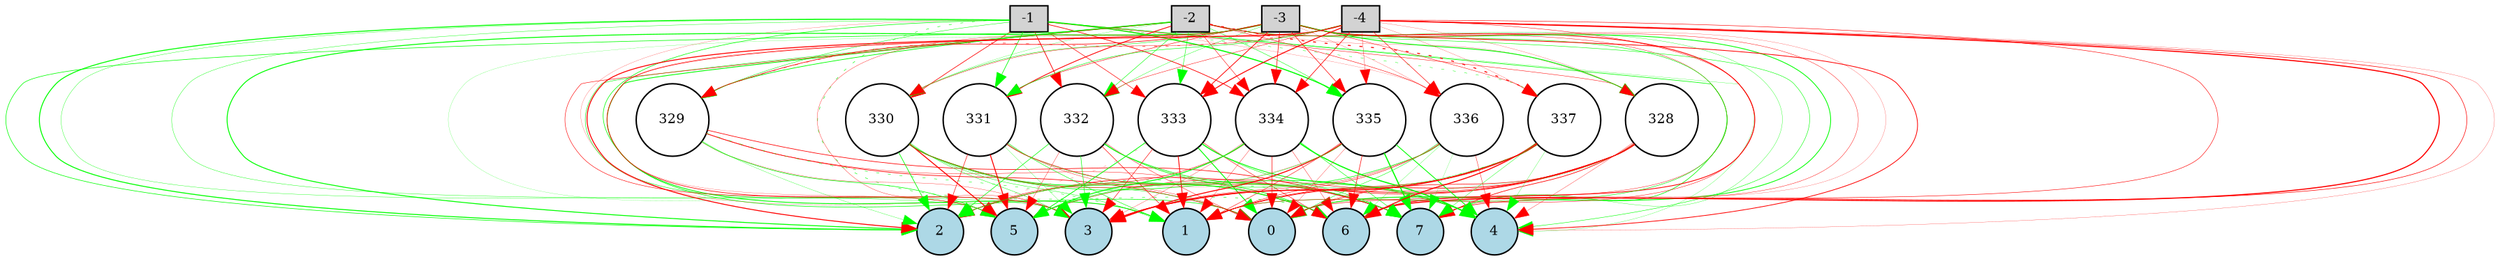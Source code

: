 digraph {
	node [fontsize=9 height=0.2 shape=circle width=0.2]
	-1 [fillcolor=lightgray shape=box style=filled]
	-2 [fillcolor=lightgray shape=box style=filled]
	-3 [fillcolor=lightgray shape=box style=filled]
	-4 [fillcolor=lightgray shape=box style=filled]
	0 [fillcolor=lightblue style=filled]
	1 [fillcolor=lightblue style=filled]
	2 [fillcolor=lightblue style=filled]
	3 [fillcolor=lightblue style=filled]
	4 [fillcolor=lightblue style=filled]
	5 [fillcolor=lightblue style=filled]
	6 [fillcolor=lightblue style=filled]
	7 [fillcolor=lightblue style=filled]
	328 [fillcolor=white style=filled]
	329 [fillcolor=white style=filled]
	330 [fillcolor=white style=filled]
	331 [fillcolor=white style=filled]
	332 [fillcolor=white style=filled]
	333 [fillcolor=white style=filled]
	334 [fillcolor=white style=filled]
	335 [fillcolor=white style=filled]
	336 [fillcolor=white style=filled]
	337 [fillcolor=white style=filled]
	-1 -> 328 [color=red penwidth=0.25883909696705265 style=solid]
	-1 -> 329 [color=green penwidth=0.26532279778282075 style=solid]
	-1 -> 330 [color=red penwidth=0.4107208589091632 style=solid]
	-1 -> 331 [color=green penwidth=0.41026429972188927 style=solid]
	-1 -> 332 [color=red penwidth=0.46916159789171297 style=solid]
	-1 -> 333 [color=red penwidth=0.34494322487368634 style=solid]
	-1 -> 334 [color=red penwidth=0.45106231702571764 style=solid]
	-1 -> 335 [color=green penwidth=0.7476192005940592 style=solid]
	-1 -> 336 [color=red penwidth=0.10540577715388148 style=solid]
	-1 -> 337 [color=green penwidth=0.23447242525471798 style=dotted]
	-2 -> 328 [color=red penwidth=0.13111537900415407 style=solid]
	-2 -> 329 [color=green penwidth=0.44576870156348836 style=solid]
	-2 -> 330 [color=green penwidth=0.13894020431069037 style=solid]
	-2 -> 331 [color=red penwidth=0.5351914419048258 style=solid]
	-2 -> 332 [color=green penwidth=0.3050865840359316 style=solid]
	-2 -> 333 [color=green penwidth=0.29035069765319943 style=solid]
	-2 -> 334 [color=red penwidth=0.2829065613300082 style=solid]
	-2 -> 335 [color=green penwidth=0.2707578956155856 style=solid]
	-2 -> 336 [color=red penwidth=0.28775377203687724 style=solid]
	-2 -> 337 [color=red penwidth=0.6513204722415439 style=dotted]
	-3 -> 328 [color=green penwidth=0.5529740669804337 style=solid]
	-3 -> 329 [color=red penwidth=0.3989070460433767 style=solid]
	-3 -> 330 [color=green penwidth=0.26834540745934643 style=solid]
	-3 -> 331 [color=red penwidth=0.29562117306108054 style=solid]
	-3 -> 332 [color=green penwidth=0.2067438486815231 style=solid]
	-3 -> 333 [color=red penwidth=0.48874672350344794 style=solid]
	-3 -> 334 [color=red penwidth=0.38313598719451947 style=solid]
	-3 -> 335 [color=red penwidth=0.3694119442294569 style=solid]
	-3 -> 336 [color=red penwidth=0.12627532052653773 style=solid]
	-3 -> 337 [color=red penwidth=0.2588744130633066 style=solid]
	-4 -> 328 [color=red penwidth=0.12238151017371404 style=solid]
	-4 -> 329 [color=red penwidth=0.3004610200058475 style=dotted]
	-4 -> 330 [color=red penwidth=0.217889053893852 style=solid]
	-4 -> 331 [color=green penwidth=0.3096335553815468 style=solid]
	-4 -> 332 [color=red penwidth=0.2551266252962765 style=solid]
	-4 -> 333 [color=red penwidth=0.6226388843228783 style=solid]
	-4 -> 334 [color=red penwidth=0.41345056576042616 style=solid]
	-4 -> 335 [color=red penwidth=0.18476191871529415 style=solid]
	-4 -> 336 [color=red penwidth=0.3304039893389411 style=solid]
	-4 -> 337 [color=red penwidth=0.1265643664963718 style=solid]
	328 -> 0 [color=red penwidth=0.3582367426514367 style=solid]
	328 -> 1 [color=red penwidth=0.4582447083212311 style=solid]
	328 -> 2 [color=red penwidth=0.37217067983743646 style=solid]
	328 -> 3 [color=red penwidth=0.47982331863501515 style=solid]
	328 -> 4 [color=red penwidth=0.1780955390109701 style=solid]
	328 -> 5 [color=red penwidth=0.2977271373102689 style=solid]
	328 -> 6 [color=green penwidth=0.10297214961037232 style=solid]
	328 -> 7 [color=red penwidth=0.420799409881081 style=solid]
	329 -> 0 [color=red penwidth=0.4197473723562406 style=solid]
	329 -> 1 [color=green penwidth=0.27234165725085946 style=dotted]
	329 -> 2 [color=green penwidth=0.16871520649997057 style=solid]
	329 -> 3 [color=red penwidth=0.16799437734861306 style=solid]
	329 -> 5 [color=green penwidth=0.374585903861963 style=solid]
	329 -> 6 [color=red penwidth=0.23391721585328265 style=solid]
	329 -> 7 [color=red penwidth=0.40850878632639875 style=solid]
	330 -> 0 [color=green penwidth=0.2311154902109487 style=solid]
	330 -> 1 [color=green penwidth=0.24040800465463416 style=solid]
	330 -> 2 [color=green penwidth=0.4310598833247209 style=solid]
	330 -> 3 [color=green penwidth=0.23821541777058222 style=solid]
	330 -> 4 [color=green penwidth=0.39904061018743353 style=solid]
	330 -> 5 [color=red penwidth=0.6626742164984355 style=solid]
	330 -> 6 [color=green penwidth=0.4655047814758181 style=solid]
	330 -> 7 [color=red penwidth=0.28099478060948024 style=solid]
	331 -> 0 [color=red penwidth=0.19972722288338318 style=solid]
	331 -> 1 [color=green penwidth=0.3112126472086003 style=solid]
	331 -> 2 [color=red penwidth=0.32672527192658307 style=solid]
	331 -> 3 [color=green penwidth=0.14494217974244367 style=solid]
	331 -> 4 [color=red penwidth=0.1031038196561451 style=solid]
	331 -> 5 [color=red penwidth=0.6326056631816905 style=solid]
	331 -> 6 [color=green penwidth=0.25578331027895024 style=solid]
	331 -> 7 [color=red penwidth=0.2703601631095352 style=solid]
	332 -> 0 [color=red penwidth=0.2392733447712476 style=solid]
	332 -> 1 [color=red penwidth=0.3323789925217576 style=solid]
	332 -> 2 [color=green penwidth=0.3661436149941496 style=solid]
	332 -> 3 [color=green penwidth=0.34526510390067644 style=solid]
	332 -> 4 [color=green penwidth=0.10582255070213259 style=solid]
	332 -> 5 [color=red penwidth=0.20300286326658273 style=solid]
	332 -> 6 [color=green penwidth=0.41029591815833644 style=solid]
	332 -> 7 [color=green penwidth=0.3792061973564391 style=solid]
	333 -> 0 [color=green penwidth=0.5813619645418674 style=solid]
	333 -> 1 [color=red penwidth=0.5428059475275286 style=solid]
	333 -> 2 [color=red penwidth=0.12547876195347188 style=dotted]
	333 -> 3 [color=red penwidth=0.3220671504726016 style=solid]
	333 -> 4 [color=green penwidth=0.5418176285766072 style=solid]
	333 -> 5 [color=green penwidth=0.4966888697247481 style=solid]
	333 -> 6 [color=red penwidth=0.29795646290022126 style=solid]
	333 -> 7 [color=green penwidth=0.30481141887560337 style=solid]
	334 -> 0 [color=red penwidth=0.34269170555296047 style=solid]
	334 -> 1 [color=red penwidth=0.1842004523553759 style=solid]
	334 -> 2 [color=red penwidth=0.29144805885823166 style=solid]
	334 -> 3 [color=red penwidth=0.15925782205605804 style=solid]
	334 -> 4 [color=green penwidth=0.7724501178879767 style=solid]
	334 -> 5 [color=green penwidth=0.6128866409561045 style=solid]
	334 -> 6 [color=red penwidth=0.20637537566568334 style=solid]
	334 -> 7 [color=green penwidth=0.3111187043126371 style=solid]
	335 -> 0 [color=red penwidth=0.1645038235065891 style=solid]
	335 -> 1 [color=red penwidth=0.2913834506518221 style=solid]
	335 -> 2 [color=red penwidth=0.13679769989901924 style=solid]
	335 -> 3 [color=red penwidth=0.6579788798892925 style=solid]
	335 -> 4 [color=green penwidth=0.5478516873977857 style=solid]
	335 -> 5 [color=green penwidth=0.2363697290508888 style=solid]
	335 -> 6 [color=red penwidth=0.3610573848912385 style=solid]
	335 -> 7 [color=green penwidth=0.7860983381438426 style=solid]
	336 -> 0 [color=green penwidth=0.27062362543502605 style=solid]
	336 -> 1 [color=red penwidth=0.2910979425766832 style=solid]
	336 -> 2 [color=green penwidth=0.3030300988987058 style=solid]
	336 -> 3 [color=red penwidth=0.23630669113861513 style=solid]
	336 -> 4 [color=red penwidth=0.23630615067082428 style=solid]
	336 -> 5 [color=green penwidth=0.11230216175645023 style=solid]
	336 -> 6 [color=green penwidth=0.1480268135101825 style=solid]
	336 -> 7 [color=green penwidth=0.11619643796785457 style=solid]
	337 -> 0 [color=red penwidth=0.16498601447990585 style=solid]
	337 -> 1 [color=red penwidth=0.4114230542633568 style=solid]
	337 -> 2 [color=green penwidth=0.2856698151110735 style=dotted]
	337 -> 3 [color=red penwidth=0.7658240867085669 style=solid]
	337 -> 4 [color=green penwidth=0.15113880667837887 style=solid]
	337 -> 5 [color=green penwidth=0.17963052051720196 style=solid]
	337 -> 6 [color=red penwidth=0.6906474698673787 style=solid]
	337 -> 7 [color=green penwidth=0.2168651956451238 style=solid]
	-1 -> 0 [color=green penwidth=0.3743898126701867 style=solid]
	-1 -> 1 [color=red penwidth=0.12015323608756612 style=solid]
	-1 -> 2 [color=green penwidth=0.6416541251380523 style=solid]
	-1 -> 3 [color=green penwidth=0.22064029861766132 style=solid]
	-1 -> 4 [color=green penwidth=0.143451736639156 style=solid]
	-1 -> 5 [color=green penwidth=0.1968425107827474 style=solid]
	-1 -> 6 [color=green penwidth=0.30644776351922537 style=dotted]
	-1 -> 7 [color=green penwidth=0.3899476160207751 style=solid]
	-2 -> 0 [color=red penwidth=0.2288390996545675 style=solid]
	-2 -> 1 [color=green penwidth=0.5328219592664458 style=solid]
	-2 -> 2 [color=green penwidth=0.3814066460393508 style=solid]
	-2 -> 3 [color=green penwidth=0.29224380135145256 style=solid]
	-2 -> 4 [color=green penwidth=0.29628388183884313 style=solid]
	-2 -> 5 [color=red penwidth=0.3086327713176723 style=solid]
	-2 -> 6 [color=red penwidth=0.5298202512453745 style=solid]
	-2 -> 7 [color=green penwidth=0.18393891674636753 style=solid]
	-3 -> 0 [color=green penwidth=0.524602122465098 style=solid]
	-3 -> 1 [color=green penwidth=0.31343773908303785 style=solid]
	-3 -> 2 [color=green penwidth=0.6233915253239571 style=solid]
	-3 -> 3 [color=red penwidth=0.3972679056552666 style=solid]
	-3 -> 4 [color=red penwidth=0.4993199160983435 style=solid]
	-3 -> 5 [color=green penwidth=0.10759981811858804 style=solid]
	-3 -> 6 [color=red penwidth=0.2313396157333979 style=solid]
	-3 -> 7 [color=red penwidth=0.12368741937734101 style=solid]
	-4 -> 0 [color=red penwidth=0.31543999169704795 style=solid]
	-4 -> 1 [color=red penwidth=0.25890643748539366 style=solid]
	-4 -> 2 [color=red penwidth=0.6329677336398176 style=solid]
	-4 -> 3 [color=red penwidth=0.19250020522812586 style=solid]
	-4 -> 4 [color=red penwidth=0.135920118513817 style=solid]
	-4 -> 5 [color=red penwidth=0.13100222076469112 style=solid]
	-4 -> 6 [color=red penwidth=0.757044180454429 style=solid]
	-4 -> 7 [color=red penwidth=0.36506650317859624 style=solid]
}
